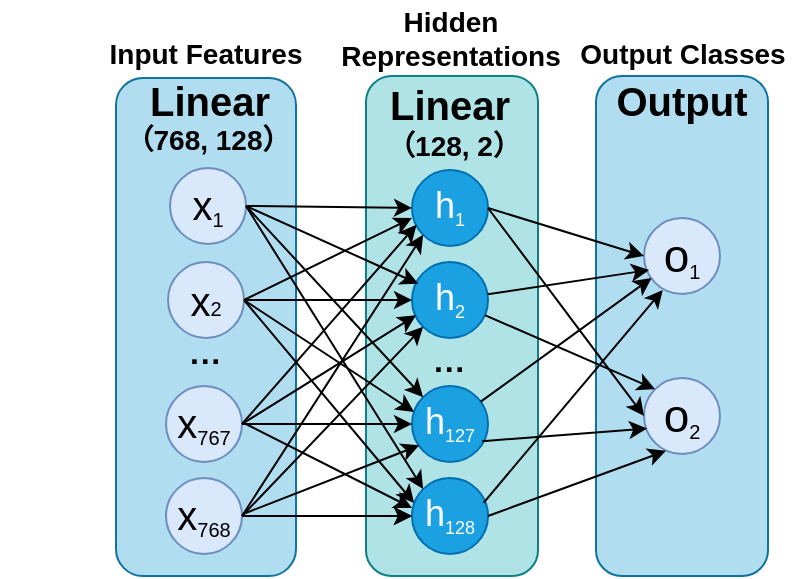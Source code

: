 <mxfile version="24.4.11" type="device">
  <diagram name="第 1 页" id="tS60RXy72zwsy0UMJq4P">
    <mxGraphModel dx="881" dy="417" grid="1" gridSize="10" guides="1" tooltips="1" connect="1" arrows="1" fold="1" page="1" pageScale="1" pageWidth="827" pageHeight="1169" math="0" shadow="0">
      <root>
        <mxCell id="0" />
        <mxCell id="1" parent="0" />
        <mxCell id="Fnqf_rGc0j3J3BeD0VBW-1" value="" style="rounded=1;whiteSpace=wrap;html=1;fillColor=#b1ddf0;strokeColor=#10739e;" parent="1" vertex="1">
          <mxGeometry x="170" y="130" width="90" height="249" as="geometry" />
        </mxCell>
        <mxCell id="6nkBr_EawYu-rV_yUotK-2" value="&lt;b&gt;&lt;font style=&quot;font-size: 20px;&quot;&gt;Linear&lt;/font&gt;&lt;/b&gt;" style="text;html=1;align=center;verticalAlign=middle;whiteSpace=wrap;rounded=0;" vertex="1" parent="1">
          <mxGeometry x="187" y="126" width="60" height="30" as="geometry" />
        </mxCell>
        <mxCell id="6nkBr_EawYu-rV_yUotK-6" value="&lt;font style=&quot;font-size: 14px;&quot;&gt;&lt;b&gt;&lt;font style=&quot;font-size: 14px;&quot;&gt;Input&amp;nbsp;&lt;/font&gt;&lt;/b&gt;&lt;b style=&quot;background-color: initial;&quot;&gt;&lt;font style=&quot;font-size: 14px;&quot;&gt;Features&lt;/font&gt;&lt;/b&gt;&lt;/font&gt;" style="text;html=1;align=center;verticalAlign=middle;whiteSpace=wrap;rounded=0;" vertex="1" parent="1">
          <mxGeometry x="112" y="110" width="206" height="16" as="geometry" />
        </mxCell>
        <mxCell id="6nkBr_EawYu-rV_yUotK-10" value="&lt;b&gt;&lt;font style=&quot;font-size: 14px;&quot;&gt;（768, 128）&lt;/font&gt;&lt;/b&gt;" style="text;html=1;align=center;verticalAlign=middle;whiteSpace=wrap;rounded=0;" vertex="1" parent="1">
          <mxGeometry x="156" y="146" width="120" height="30" as="geometry" />
        </mxCell>
        <mxCell id="6nkBr_EawYu-rV_yUotK-12" value="" style="rounded=1;whiteSpace=wrap;html=1;fillColor=#b0e3e6;strokeColor=#0e8088;" vertex="1" parent="1">
          <mxGeometry x="295" y="129" width="86" height="250" as="geometry" />
        </mxCell>
        <mxCell id="6nkBr_EawYu-rV_yUotK-13" value="&lt;b&gt;&lt;font style=&quot;font-size: 14px;&quot;&gt;Hidden Representations&lt;/font&gt;&lt;/b&gt;" style="text;html=1;align=center;verticalAlign=middle;whiteSpace=wrap;rounded=0;" vertex="1" parent="1">
          <mxGeometry x="285.5" y="91" width="103" height="37" as="geometry" />
        </mxCell>
        <mxCell id="6nkBr_EawYu-rV_yUotK-15" value="&lt;b&gt;&lt;font style=&quot;font-size: 14px;&quot;&gt;（128, 2）&lt;/font&gt;&lt;/b&gt;" style="text;html=1;align=center;verticalAlign=middle;whiteSpace=wrap;rounded=0;" vertex="1" parent="1">
          <mxGeometry x="279" y="149" width="120" height="30" as="geometry" />
        </mxCell>
        <mxCell id="6nkBr_EawYu-rV_yUotK-45" value="" style="edgeStyle=orthogonalEdgeStyle;rounded=0;orthogonalLoop=1;jettySize=auto;html=1;" edge="1" parent="1" source="6nkBr_EawYu-rV_yUotK-18" target="6nkBr_EawYu-rV_yUotK-27">
          <mxGeometry relative="1" as="geometry" />
        </mxCell>
        <mxCell id="6nkBr_EawYu-rV_yUotK-18" value="&lt;font style=&quot;font-size: 20px;&quot;&gt;x&lt;/font&gt;&lt;sub&gt;768&lt;/sub&gt;" style="ellipse;whiteSpace=wrap;html=1;aspect=fixed;fillColor=#dae8fc;strokeColor=#6c8ebf;" vertex="1" parent="1">
          <mxGeometry x="195" y="330" width="38" height="38" as="geometry" />
        </mxCell>
        <mxCell id="6nkBr_EawYu-rV_yUotK-19" value="&lt;font style=&quot;font-size: 20px;&quot;&gt;x&lt;/font&gt;&lt;sub&gt;1&lt;/sub&gt;" style="ellipse;whiteSpace=wrap;html=1;aspect=fixed;fillColor=#dae8fc;strokeColor=#6c8ebf;" vertex="1" parent="1">
          <mxGeometry x="197" y="175" width="38" height="38" as="geometry" />
        </mxCell>
        <mxCell id="6nkBr_EawYu-rV_yUotK-20" value="&lt;font style=&quot;font-size: 20px;&quot;&gt;x&lt;/font&gt;&lt;sub&gt;767&lt;/sub&gt;" style="ellipse;whiteSpace=wrap;html=1;aspect=fixed;fillColor=#dae8fc;strokeColor=#6c8ebf;" vertex="1" parent="1">
          <mxGeometry x="195" y="284" width="38" height="38" as="geometry" />
        </mxCell>
        <mxCell id="6nkBr_EawYu-rV_yUotK-21" value="&lt;font style=&quot;font-size: 20px;&quot;&gt;x&lt;/font&gt;&lt;font style=&quot;font-size: 10px;&quot;&gt;2&lt;/font&gt;" style="ellipse;whiteSpace=wrap;html=1;aspect=fixed;fillColor=#dae8fc;strokeColor=#6c8ebf;" vertex="1" parent="1">
          <mxGeometry x="196" y="222" width="38" height="38" as="geometry" />
        </mxCell>
        <mxCell id="6nkBr_EawYu-rV_yUotK-23" value="&lt;b&gt;&lt;font style=&quot;font-size: 16px;&quot;&gt;···&lt;/font&gt;&lt;/b&gt;" style="text;html=1;align=center;verticalAlign=middle;whiteSpace=wrap;rounded=0;" vertex="1" parent="1">
          <mxGeometry x="185" y="256" width="60" height="30" as="geometry" />
        </mxCell>
        <mxCell id="6nkBr_EawYu-rV_yUotK-24" value="&lt;font style=&quot;&quot;&gt;&lt;span style=&quot;font-size: 18px;&quot;&gt;h&lt;/span&gt;&lt;sub style=&quot;&quot;&gt;&lt;font style=&quot;font-size: 9px;&quot;&gt;1&lt;/font&gt;&lt;/sub&gt;&lt;/font&gt;" style="ellipse;whiteSpace=wrap;html=1;aspect=fixed;fillColor=#1ba1e2;strokeColor=#006EAF;fontColor=#ffffff;" vertex="1" parent="1">
          <mxGeometry x="318" y="176" width="38" height="38" as="geometry" />
        </mxCell>
        <mxCell id="6nkBr_EawYu-rV_yUotK-25" value="&lt;span style=&quot;font-size: 18px;&quot;&gt;h&lt;/span&gt;&lt;sub&gt;&lt;font style=&quot;font-size: 9px;&quot;&gt;2&lt;/font&gt;&lt;/sub&gt;" style="ellipse;whiteSpace=wrap;html=1;aspect=fixed;fillColor=#1ba1e2;strokeColor=#006EAF;fontColor=#ffffff;" vertex="1" parent="1">
          <mxGeometry x="318" y="222" width="38" height="38" as="geometry" />
        </mxCell>
        <mxCell id="6nkBr_EawYu-rV_yUotK-26" value="&lt;span style=&quot;font-size: 18px;&quot;&gt;h&lt;/span&gt;&lt;sub&gt;&lt;font style=&quot;font-size: 9px;&quot;&gt;127&lt;/font&gt;&lt;/sub&gt;" style="ellipse;whiteSpace=wrap;html=1;aspect=fixed;fillColor=#1ba1e2;strokeColor=#006EAF;fontColor=#ffffff;" vertex="1" parent="1">
          <mxGeometry x="318" y="284" width="38" height="38" as="geometry" />
        </mxCell>
        <mxCell id="6nkBr_EawYu-rV_yUotK-27" value="&lt;span style=&quot;font-size: 18px;&quot;&gt;h&lt;/span&gt;&lt;sub&gt;&lt;font style=&quot;font-size: 9px;&quot;&gt;128&lt;/font&gt;&lt;/sub&gt;" style="ellipse;whiteSpace=wrap;html=1;aspect=fixed;fillColor=#1ba1e2;strokeColor=#006EAF;fontColor=#ffffff;" vertex="1" parent="1">
          <mxGeometry x="318" y="330" width="38" height="38" as="geometry" />
        </mxCell>
        <mxCell id="6nkBr_EawYu-rV_yUotK-29" value="" style="endArrow=classic;html=1;rounded=0;exitX=1;exitY=0.5;exitDx=0;exitDy=0;entryX=0;entryY=0.5;entryDx=0;entryDy=0;" edge="1" parent="1" source="6nkBr_EawYu-rV_yUotK-19" target="6nkBr_EawYu-rV_yUotK-24">
          <mxGeometry width="50" height="50" relative="1" as="geometry">
            <mxPoint x="360" y="370" as="sourcePoint" />
            <mxPoint x="410" y="320" as="targetPoint" />
          </mxGeometry>
        </mxCell>
        <mxCell id="6nkBr_EawYu-rV_yUotK-30" value="" style="endArrow=classic;html=1;rounded=0;exitX=1;exitY=0.5;exitDx=0;exitDy=0;" edge="1" parent="1" source="6nkBr_EawYu-rV_yUotK-21" target="6nkBr_EawYu-rV_yUotK-25">
          <mxGeometry width="50" height="50" relative="1" as="geometry">
            <mxPoint x="360" y="370" as="sourcePoint" />
            <mxPoint x="410" y="320" as="targetPoint" />
          </mxGeometry>
        </mxCell>
        <mxCell id="6nkBr_EawYu-rV_yUotK-31" value="" style="endArrow=classic;html=1;rounded=0;exitX=1;exitY=0.5;exitDx=0;exitDy=0;entryX=0;entryY=0.5;entryDx=0;entryDy=0;" edge="1" parent="1" source="6nkBr_EawYu-rV_yUotK-20" target="6nkBr_EawYu-rV_yUotK-26">
          <mxGeometry width="50" height="50" relative="1" as="geometry">
            <mxPoint x="360" y="370" as="sourcePoint" />
            <mxPoint x="410" y="320" as="targetPoint" />
          </mxGeometry>
        </mxCell>
        <mxCell id="6nkBr_EawYu-rV_yUotK-32" value="" style="endArrow=classic;html=1;rounded=0;exitX=1;exitY=0.5;exitDx=0;exitDy=0;entryX=0;entryY=0.5;entryDx=0;entryDy=0;" edge="1" parent="1" source="6nkBr_EawYu-rV_yUotK-18" target="6nkBr_EawYu-rV_yUotK-27">
          <mxGeometry width="50" height="50" relative="1" as="geometry">
            <mxPoint x="360" y="370" as="sourcePoint" />
            <mxPoint x="410" y="320" as="targetPoint" />
          </mxGeometry>
        </mxCell>
        <mxCell id="6nkBr_EawYu-rV_yUotK-33" value="" style="endArrow=classic;html=1;rounded=0;exitX=1;exitY=0.5;exitDx=0;exitDy=0;entryX=0.083;entryY=0.286;entryDx=0;entryDy=0;entryPerimeter=0;" edge="1" parent="1" source="6nkBr_EawYu-rV_yUotK-19" target="6nkBr_EawYu-rV_yUotK-25">
          <mxGeometry width="50" height="50" relative="1" as="geometry">
            <mxPoint x="360" y="370" as="sourcePoint" />
            <mxPoint x="410" y="320" as="targetPoint" />
          </mxGeometry>
        </mxCell>
        <mxCell id="6nkBr_EawYu-rV_yUotK-34" value="" style="endArrow=classic;html=1;rounded=0;exitX=1;exitY=0.5;exitDx=0;exitDy=0;entryX=0;entryY=0;entryDx=0;entryDy=0;" edge="1" parent="1" source="6nkBr_EawYu-rV_yUotK-19" target="6nkBr_EawYu-rV_yUotK-26">
          <mxGeometry width="50" height="50" relative="1" as="geometry">
            <mxPoint x="360" y="370" as="sourcePoint" />
            <mxPoint x="410" y="320" as="targetPoint" />
          </mxGeometry>
        </mxCell>
        <mxCell id="6nkBr_EawYu-rV_yUotK-35" value="" style="endArrow=classic;html=1;rounded=0;exitX=1;exitY=0.5;exitDx=0;exitDy=0;entryX=0;entryY=0;entryDx=0;entryDy=0;" edge="1" parent="1" source="6nkBr_EawYu-rV_yUotK-19" target="6nkBr_EawYu-rV_yUotK-27">
          <mxGeometry width="50" height="50" relative="1" as="geometry">
            <mxPoint x="360" y="370" as="sourcePoint" />
            <mxPoint x="410" y="320" as="targetPoint" />
          </mxGeometry>
        </mxCell>
        <mxCell id="6nkBr_EawYu-rV_yUotK-36" value="" style="endArrow=classic;html=1;rounded=0;exitX=1;exitY=0.5;exitDx=0;exitDy=0;entryX=0.028;entryY=0.342;entryDx=0;entryDy=0;entryPerimeter=0;" edge="1" parent="1" source="6nkBr_EawYu-rV_yUotK-21" target="6nkBr_EawYu-rV_yUotK-26">
          <mxGeometry width="50" height="50" relative="1" as="geometry">
            <mxPoint x="360" y="370" as="sourcePoint" />
            <mxPoint x="410" y="320" as="targetPoint" />
          </mxGeometry>
        </mxCell>
        <mxCell id="6nkBr_EawYu-rV_yUotK-37" value="" style="endArrow=classic;html=1;rounded=0;exitX=1;exitY=0.5;exitDx=0;exitDy=0;entryX=0.028;entryY=0.329;entryDx=0;entryDy=0;entryPerimeter=0;" edge="1" parent="1" source="6nkBr_EawYu-rV_yUotK-21" target="6nkBr_EawYu-rV_yUotK-27">
          <mxGeometry width="50" height="50" relative="1" as="geometry">
            <mxPoint x="360" y="370" as="sourcePoint" />
            <mxPoint x="410" y="320" as="targetPoint" />
          </mxGeometry>
        </mxCell>
        <mxCell id="6nkBr_EawYu-rV_yUotK-38" value="" style="endArrow=classic;html=1;rounded=0;exitX=1;exitY=0.5;exitDx=0;exitDy=0;" edge="1" parent="1" source="6nkBr_EawYu-rV_yUotK-21">
          <mxGeometry width="50" height="50" relative="1" as="geometry">
            <mxPoint x="360" y="370" as="sourcePoint" />
            <mxPoint x="318" y="200" as="targetPoint" />
          </mxGeometry>
        </mxCell>
        <mxCell id="6nkBr_EawYu-rV_yUotK-39" value="" style="endArrow=classic;html=1;rounded=0;exitX=1;exitY=0.5;exitDx=0;exitDy=0;entryX=0.06;entryY=0.722;entryDx=0;entryDy=0;entryPerimeter=0;" edge="1" parent="1" source="6nkBr_EawYu-rV_yUotK-20" target="6nkBr_EawYu-rV_yUotK-24">
          <mxGeometry width="50" height="50" relative="1" as="geometry">
            <mxPoint x="470.0" y="362.0" as="sourcePoint" />
            <mxPoint x="320" y="200" as="targetPoint" />
          </mxGeometry>
        </mxCell>
        <mxCell id="6nkBr_EawYu-rV_yUotK-40" value="" style="endArrow=classic;html=1;rounded=0;exitX=1;exitY=0.5;exitDx=0;exitDy=0;entryX=0.053;entryY=0.702;entryDx=0;entryDy=0;entryPerimeter=0;" edge="1" parent="1" source="6nkBr_EawYu-rV_yUotK-20" target="6nkBr_EawYu-rV_yUotK-25">
          <mxGeometry width="50" height="50" relative="1" as="geometry">
            <mxPoint x="380" y="340" as="sourcePoint" />
            <mxPoint x="430" y="290" as="targetPoint" />
          </mxGeometry>
        </mxCell>
        <mxCell id="6nkBr_EawYu-rV_yUotK-41" value="" style="endArrow=classic;html=1;rounded=0;exitX=1;exitY=0.5;exitDx=0;exitDy=0;" edge="1" parent="1">
          <mxGeometry width="50" height="50" relative="1" as="geometry">
            <mxPoint x="235" y="303" as="sourcePoint" />
            <mxPoint x="318" y="345" as="targetPoint" />
          </mxGeometry>
        </mxCell>
        <mxCell id="6nkBr_EawYu-rV_yUotK-42" value="" style="endArrow=classic;html=1;rounded=0;exitX=1;exitY=0.5;exitDx=0;exitDy=0;entryX=0;entryY=1;entryDx=0;entryDy=0;" edge="1" parent="1" source="6nkBr_EawYu-rV_yUotK-18" target="6nkBr_EawYu-rV_yUotK-24">
          <mxGeometry width="50" height="50" relative="1" as="geometry">
            <mxPoint x="380" y="320" as="sourcePoint" />
            <mxPoint x="430" y="270" as="targetPoint" />
          </mxGeometry>
        </mxCell>
        <mxCell id="6nkBr_EawYu-rV_yUotK-43" value="" style="endArrow=classic;html=1;rounded=0;exitX=1;exitY=0.5;exitDx=0;exitDy=0;entryX=0;entryY=1;entryDx=0;entryDy=0;" edge="1" parent="1" source="6nkBr_EawYu-rV_yUotK-18" target="6nkBr_EawYu-rV_yUotK-25">
          <mxGeometry width="50" height="50" relative="1" as="geometry">
            <mxPoint x="480" y="300" as="sourcePoint" />
            <mxPoint x="430" y="270" as="targetPoint" />
          </mxGeometry>
        </mxCell>
        <mxCell id="6nkBr_EawYu-rV_yUotK-44" value="" style="endArrow=classic;html=1;rounded=0;entryX=0.096;entryY=0.781;entryDx=0;entryDy=0;entryPerimeter=0;exitX=1.015;exitY=0.473;exitDx=0;exitDy=0;exitPerimeter=0;" edge="1" parent="1" source="6nkBr_EawYu-rV_yUotK-18" target="6nkBr_EawYu-rV_yUotK-26">
          <mxGeometry width="50" height="50" relative="1" as="geometry">
            <mxPoint x="270" y="380" as="sourcePoint" />
            <mxPoint x="430" y="300" as="targetPoint" />
          </mxGeometry>
        </mxCell>
        <mxCell id="6nkBr_EawYu-rV_yUotK-46" value="&lt;b&gt;&lt;font style=&quot;font-size: 16px;&quot;&gt;···&lt;/font&gt;&lt;/b&gt;" style="text;html=1;align=center;verticalAlign=middle;whiteSpace=wrap;rounded=0;" vertex="1" parent="1">
          <mxGeometry x="307" y="260" width="60" height="30" as="geometry" />
        </mxCell>
        <mxCell id="6nkBr_EawYu-rV_yUotK-47" value="" style="rounded=1;whiteSpace=wrap;html=1;fillColor=#b1ddf0;strokeColor=#10739e;" vertex="1" parent="1">
          <mxGeometry x="410" y="129" width="86" height="250" as="geometry" />
        </mxCell>
        <mxCell id="6nkBr_EawYu-rV_yUotK-48" value="&lt;b&gt;&lt;font style=&quot;font-size: 20px;&quot;&gt;Output&lt;/font&gt;&lt;/b&gt;" style="text;html=1;align=center;verticalAlign=middle;whiteSpace=wrap;rounded=0;" vertex="1" parent="1">
          <mxGeometry x="423" y="126" width="60" height="30" as="geometry" />
        </mxCell>
        <mxCell id="6nkBr_EawYu-rV_yUotK-49" value="&lt;b&gt;&lt;font style=&quot;font-size: 20px;&quot;&gt;Linear&lt;/font&gt;&lt;/b&gt;" style="text;html=1;align=center;verticalAlign=middle;whiteSpace=wrap;rounded=0;" vertex="1" parent="1">
          <mxGeometry x="307" y="128" width="60" height="30" as="geometry" />
        </mxCell>
        <mxCell id="6nkBr_EawYu-rV_yUotK-50" value="&lt;font style=&quot;font-size: 23px;&quot;&gt;o&lt;/font&gt;&lt;sub&gt;1&lt;/sub&gt;" style="ellipse;whiteSpace=wrap;html=1;aspect=fixed;fillColor=#dae8fc;strokeColor=#6c8ebf;" vertex="1" parent="1">
          <mxGeometry x="434" y="200" width="38" height="38" as="geometry" />
        </mxCell>
        <mxCell id="6nkBr_EawYu-rV_yUotK-51" value="&lt;font style=&quot;font-size: 23px;&quot;&gt;o&lt;/font&gt;&lt;sub&gt;2&lt;/sub&gt;" style="ellipse;whiteSpace=wrap;html=1;aspect=fixed;fillColor=#dae8fc;strokeColor=#6c8ebf;" vertex="1" parent="1">
          <mxGeometry x="434" y="280" width="38" height="38" as="geometry" />
        </mxCell>
        <mxCell id="6nkBr_EawYu-rV_yUotK-52" value="" style="endArrow=classic;html=1;rounded=0;exitX=1;exitY=0.5;exitDx=0;exitDy=0;entryX=0;entryY=0.5;entryDx=0;entryDy=0;" edge="1" parent="1" source="6nkBr_EawYu-rV_yUotK-24" target="6nkBr_EawYu-rV_yUotK-50">
          <mxGeometry width="50" height="50" relative="1" as="geometry">
            <mxPoint x="350" y="330" as="sourcePoint" />
            <mxPoint x="400" y="280" as="targetPoint" />
          </mxGeometry>
        </mxCell>
        <mxCell id="6nkBr_EawYu-rV_yUotK-53" value="" style="endArrow=classic;html=1;rounded=0;entryX=0;entryY=0.5;entryDx=0;entryDy=0;exitX=1;exitY=0.5;exitDx=0;exitDy=0;" edge="1" parent="1" source="6nkBr_EawYu-rV_yUotK-24" target="6nkBr_EawYu-rV_yUotK-51">
          <mxGeometry width="50" height="50" relative="1" as="geometry">
            <mxPoint x="353" y="195" as="sourcePoint" />
            <mxPoint x="400" y="280" as="targetPoint" />
          </mxGeometry>
        </mxCell>
        <mxCell id="6nkBr_EawYu-rV_yUotK-54" value="" style="endArrow=classic;html=1;rounded=0;entryX=0.068;entryY=0.684;entryDx=0;entryDy=0;entryPerimeter=0;" edge="1" parent="1" source="6nkBr_EawYu-rV_yUotK-25" target="6nkBr_EawYu-rV_yUotK-50">
          <mxGeometry width="50" height="50" relative="1" as="geometry">
            <mxPoint x="360" y="240" as="sourcePoint" />
            <mxPoint x="450" y="290" as="targetPoint" />
          </mxGeometry>
        </mxCell>
        <mxCell id="6nkBr_EawYu-rV_yUotK-55" value="" style="endArrow=classic;html=1;rounded=0;entryX=0;entryY=0;entryDx=0;entryDy=0;" edge="1" parent="1" source="6nkBr_EawYu-rV_yUotK-25" target="6nkBr_EawYu-rV_yUotK-51">
          <mxGeometry width="50" height="50" relative="1" as="geometry">
            <mxPoint x="400" y="340" as="sourcePoint" />
            <mxPoint x="450" y="290" as="targetPoint" />
          </mxGeometry>
        </mxCell>
        <mxCell id="6nkBr_EawYu-rV_yUotK-56" value="" style="endArrow=classic;html=1;rounded=0;entryX=0.1;entryY=0.789;entryDx=0;entryDy=0;entryPerimeter=0;" edge="1" parent="1" source="6nkBr_EawYu-rV_yUotK-26" target="6nkBr_EawYu-rV_yUotK-50">
          <mxGeometry width="50" height="50" relative="1" as="geometry">
            <mxPoint x="400" y="340" as="sourcePoint" />
            <mxPoint x="450" y="290" as="targetPoint" />
          </mxGeometry>
        </mxCell>
        <mxCell id="6nkBr_EawYu-rV_yUotK-57" value="" style="endArrow=classic;html=1;rounded=0;exitX=0.921;exitY=0.726;exitDx=0;exitDy=0;exitPerimeter=0;entryX=0.041;entryY=0.665;entryDx=0;entryDy=0;entryPerimeter=0;" edge="1" parent="1" source="6nkBr_EawYu-rV_yUotK-26" target="6nkBr_EawYu-rV_yUotK-51">
          <mxGeometry width="50" height="50" relative="1" as="geometry">
            <mxPoint x="400" y="340" as="sourcePoint" />
            <mxPoint x="450" y="290" as="targetPoint" />
          </mxGeometry>
        </mxCell>
        <mxCell id="6nkBr_EawYu-rV_yUotK-58" value="" style="endArrow=classic;html=1;rounded=0;exitX=0.942;exitY=0.326;exitDx=0;exitDy=0;exitPerimeter=0;entryX=0.247;entryY=0.947;entryDx=0;entryDy=0;entryPerimeter=0;" edge="1" parent="1" source="6nkBr_EawYu-rV_yUotK-27" target="6nkBr_EawYu-rV_yUotK-50">
          <mxGeometry width="50" height="50" relative="1" as="geometry">
            <mxPoint x="400" y="340" as="sourcePoint" />
            <mxPoint x="450" y="290" as="targetPoint" />
          </mxGeometry>
        </mxCell>
        <mxCell id="6nkBr_EawYu-rV_yUotK-59" value="" style="endArrow=classic;html=1;rounded=0;exitX=1;exitY=0.5;exitDx=0;exitDy=0;entryX=0.289;entryY=0.958;entryDx=0;entryDy=0;entryPerimeter=0;" edge="1" parent="1" source="6nkBr_EawYu-rV_yUotK-27" target="6nkBr_EawYu-rV_yUotK-51">
          <mxGeometry width="50" height="50" relative="1" as="geometry">
            <mxPoint x="400" y="340" as="sourcePoint" />
            <mxPoint x="450" y="290" as="targetPoint" />
          </mxGeometry>
        </mxCell>
        <mxCell id="6nkBr_EawYu-rV_yUotK-61" value="&lt;b&gt;&lt;font style=&quot;font-size: 14px;&quot;&gt;Output Classes&lt;/font&gt;&lt;/b&gt;" style="text;html=1;align=center;verticalAlign=middle;whiteSpace=wrap;rounded=0;" vertex="1" parent="1">
          <mxGeometry x="393.75" y="99.5" width="118.5" height="37" as="geometry" />
        </mxCell>
      </root>
    </mxGraphModel>
  </diagram>
</mxfile>
